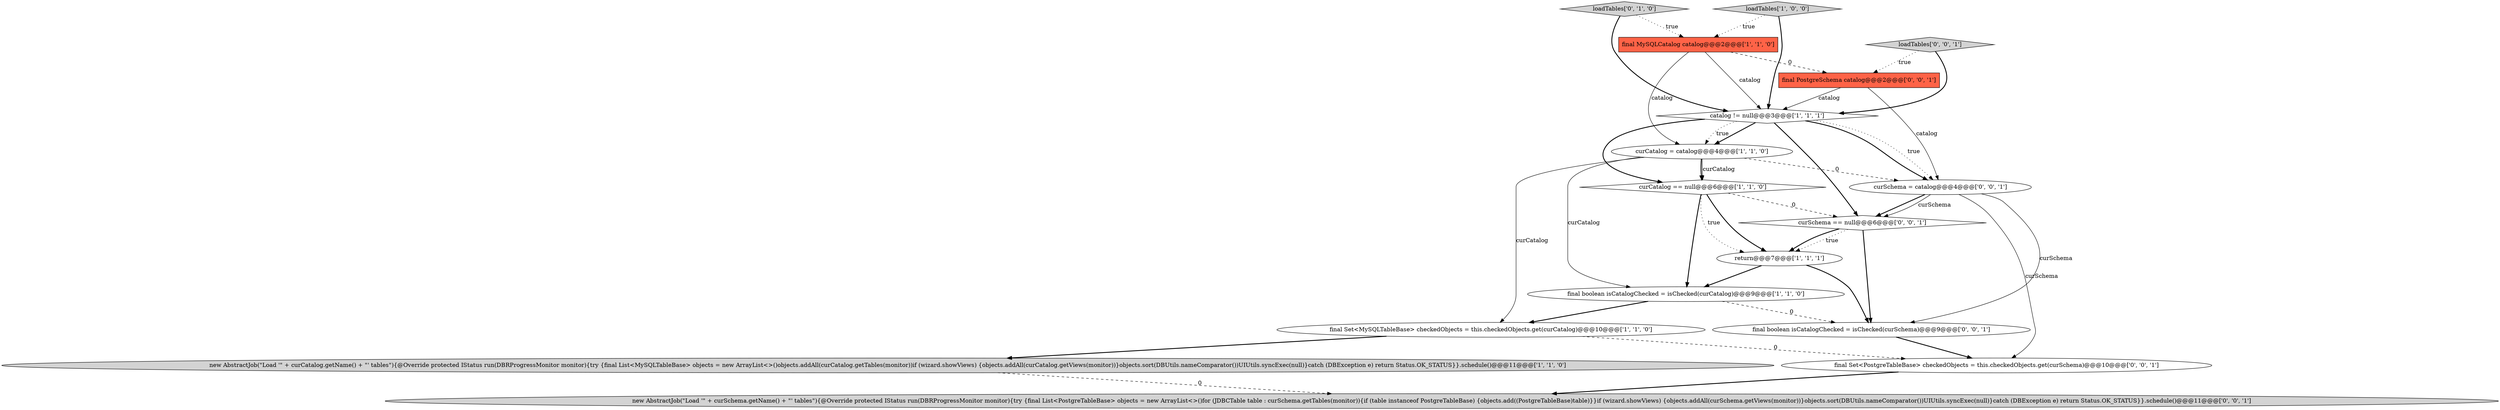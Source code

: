 digraph {
2 [style = filled, label = "catalog != null@@@3@@@['1', '1', '1']", fillcolor = white, shape = diamond image = "AAA0AAABBB1BBB"];
8 [style = filled, label = "return@@@7@@@['1', '1', '1']", fillcolor = white, shape = ellipse image = "AAA0AAABBB1BBB"];
5 [style = filled, label = "loadTables['1', '0', '0']", fillcolor = lightgray, shape = diamond image = "AAA0AAABBB1BBB"];
9 [style = filled, label = "loadTables['0', '1', '0']", fillcolor = lightgray, shape = diamond image = "AAA0AAABBB2BBB"];
6 [style = filled, label = "curCatalog == null@@@6@@@['1', '1', '0']", fillcolor = white, shape = diamond image = "AAA0AAABBB1BBB"];
10 [style = filled, label = "new AbstractJob(\"Load '\" + curSchema.getName() + \"' tables\"){@Override protected IStatus run(DBRProgressMonitor monitor){try {final List<PostgreTableBase> objects = new ArrayList<>()for (JDBCTable table : curSchema.getTables(monitor)){if (table instanceof PostgreTableBase) {objects.add((PostgreTableBase)table)}}if (wizard.showViews) {objects.addAll(curSchema.getViews(monitor))}objects.sort(DBUtils.nameComparator())UIUtils.syncExec(null)}catch (DBException e) return Status.OK_STATUS}}.schedule()@@@11@@@['0', '0', '1']", fillcolor = lightgray, shape = ellipse image = "AAA0AAABBB3BBB"];
12 [style = filled, label = "curSchema = catalog@@@4@@@['0', '0', '1']", fillcolor = white, shape = ellipse image = "AAA0AAABBB3BBB"];
4 [style = filled, label = "final Set<MySQLTableBase> checkedObjects = this.checkedObjects.get(curCatalog)@@@10@@@['1', '1', '0']", fillcolor = white, shape = ellipse image = "AAA0AAABBB1BBB"];
7 [style = filled, label = "curCatalog = catalog@@@4@@@['1', '1', '0']", fillcolor = white, shape = ellipse image = "AAA0AAABBB1BBB"];
1 [style = filled, label = "final boolean isCatalogChecked = isChecked(curCatalog)@@@9@@@['1', '1', '0']", fillcolor = white, shape = ellipse image = "AAA0AAABBB1BBB"];
13 [style = filled, label = "final PostgreSchema catalog@@@2@@@['0', '0', '1']", fillcolor = tomato, shape = box image = "AAA0AAABBB3BBB"];
14 [style = filled, label = "curSchema == null@@@6@@@['0', '0', '1']", fillcolor = white, shape = diamond image = "AAA0AAABBB3BBB"];
11 [style = filled, label = "final Set<PostgreTableBase> checkedObjects = this.checkedObjects.get(curSchema)@@@10@@@['0', '0', '1']", fillcolor = white, shape = ellipse image = "AAA0AAABBB3BBB"];
16 [style = filled, label = "final boolean isCatalogChecked = isChecked(curSchema)@@@9@@@['0', '0', '1']", fillcolor = white, shape = ellipse image = "AAA0AAABBB3BBB"];
3 [style = filled, label = "new AbstractJob(\"Load '\" + curCatalog.getName() + \"' tables\"){@Override protected IStatus run(DBRProgressMonitor monitor){try {final List<MySQLTableBase> objects = new ArrayList<>()objects.addAll(curCatalog.getTables(monitor))if (wizard.showViews) {objects.addAll(curCatalog.getViews(monitor))}objects.sort(DBUtils.nameComparator())UIUtils.syncExec(null)}catch (DBException e) return Status.OK_STATUS}}.schedule()@@@11@@@['1', '1', '0']", fillcolor = lightgray, shape = ellipse image = "AAA0AAABBB1BBB"];
0 [style = filled, label = "final MySQLCatalog catalog@@@2@@@['1', '1', '0']", fillcolor = tomato, shape = box image = "AAA0AAABBB1BBB"];
15 [style = filled, label = "loadTables['0', '0', '1']", fillcolor = lightgray, shape = diamond image = "AAA0AAABBB3BBB"];
5->2 [style = bold, label=""];
8->16 [style = bold, label=""];
5->0 [style = dotted, label="true"];
4->11 [style = dashed, label="0"];
12->11 [style = solid, label="curSchema"];
12->16 [style = solid, label="curSchema"];
13->2 [style = solid, label="catalog"];
0->7 [style = solid, label="catalog"];
15->13 [style = dotted, label="true"];
7->6 [style = solid, label="curCatalog"];
14->16 [style = bold, label=""];
9->0 [style = dotted, label="true"];
2->7 [style = bold, label=""];
6->14 [style = dashed, label="0"];
12->14 [style = bold, label=""];
3->10 [style = dashed, label="0"];
7->6 [style = bold, label=""];
9->2 [style = bold, label=""];
14->8 [style = dotted, label="true"];
7->1 [style = solid, label="curCatalog"];
6->8 [style = bold, label=""];
15->2 [style = bold, label=""];
0->13 [style = dashed, label="0"];
13->12 [style = solid, label="catalog"];
8->1 [style = bold, label=""];
6->8 [style = dotted, label="true"];
11->10 [style = bold, label=""];
2->12 [style = bold, label=""];
14->8 [style = bold, label=""];
7->12 [style = dashed, label="0"];
2->12 [style = dotted, label="true"];
1->4 [style = bold, label=""];
1->16 [style = dashed, label="0"];
2->6 [style = bold, label=""];
7->4 [style = solid, label="curCatalog"];
2->14 [style = bold, label=""];
12->14 [style = solid, label="curSchema"];
16->11 [style = bold, label=""];
6->1 [style = bold, label=""];
4->3 [style = bold, label=""];
0->2 [style = solid, label="catalog"];
2->7 [style = dotted, label="true"];
}
